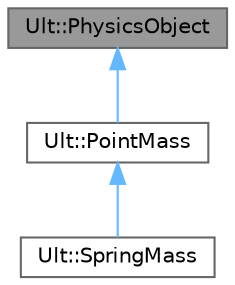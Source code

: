 digraph "Ult::PhysicsObject"
{
 // LATEX_PDF_SIZE
  bgcolor="transparent";
  edge [fontname=Helvetica,fontsize=10,labelfontname=Helvetica,labelfontsize=10];
  node [fontname=Helvetica,fontsize=10,shape=box,height=0.2,width=0.4];
  Node1 [id="Node000001",label="Ult::PhysicsObject",height=0.2,width=0.4,color="gray40", fillcolor="grey60", style="filled", fontcolor="black",tooltip=" "];
  Node1 -> Node2 [id="edge1_Node000001_Node000002",dir="back",color="steelblue1",style="solid",tooltip=" "];
  Node2 [id="Node000002",label="Ult::PointMass",height=0.2,width=0.4,color="gray40", fillcolor="white", style="filled",URL="$class_ult_1_1_point_mass.html",tooltip=" "];
  Node2 -> Node3 [id="edge2_Node000002_Node000003",dir="back",color="steelblue1",style="solid",tooltip=" "];
  Node3 [id="Node000003",label="Ult::SpringMass",height=0.2,width=0.4,color="gray40", fillcolor="white", style="filled",URL="$class_ult_1_1_spring_mass.html",tooltip=" "];
}
